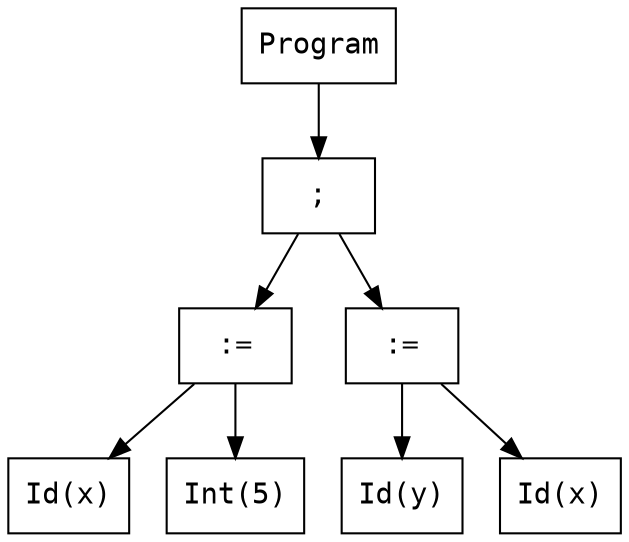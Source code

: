 digraph AST {
  node [shape=box, fontname="Courier"];
  n1 [label="Program"];
  n2 [label=";"];
  n3 [label=":="];
  n4 [label="Id(x)"];
  n5 [label="Int(5)"];
  n3 -> n4;
  n3 -> n5;
  n6 [label=":="];
  n7 [label="Id(y)"];
  n8 [label="Id(x)"];
  n6 -> n7;
  n6 -> n8;
  n2 -> n3;
  n2 -> n6;
  n1 -> n2;
}
